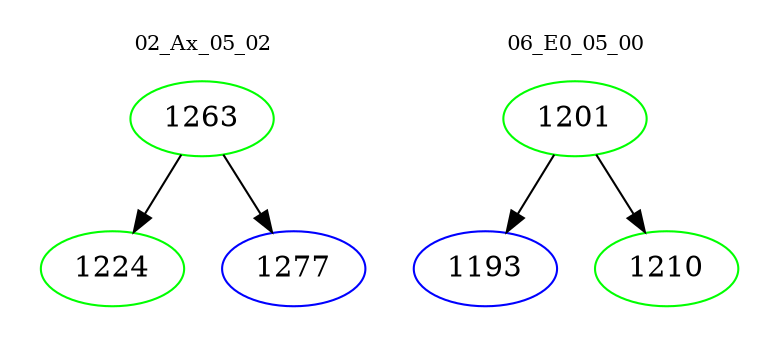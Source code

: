 digraph{
subgraph cluster_0 {
color = white
label = "02_Ax_05_02";
fontsize=10;
T0_1263 [label="1263", color="green"]
T0_1263 -> T0_1224 [color="black"]
T0_1224 [label="1224", color="green"]
T0_1263 -> T0_1277 [color="black"]
T0_1277 [label="1277", color="blue"]
}
subgraph cluster_1 {
color = white
label = "06_E0_05_00";
fontsize=10;
T1_1201 [label="1201", color="green"]
T1_1201 -> T1_1193 [color="black"]
T1_1193 [label="1193", color="blue"]
T1_1201 -> T1_1210 [color="black"]
T1_1210 [label="1210", color="green"]
}
}
